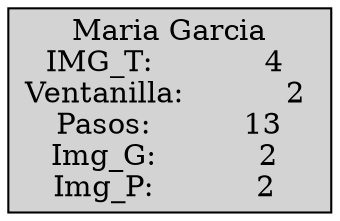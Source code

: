  digraph colac {
     node [shape=box, style=filled];
 rankdir = LR;
      "Node           3 " [label="Maria Garcia\nIMG_T:            4 \nVentanilla:           2 \n Pasos:          13 \nImg_G:           2 \nImg_P:           2 ", shape=box];
 }
